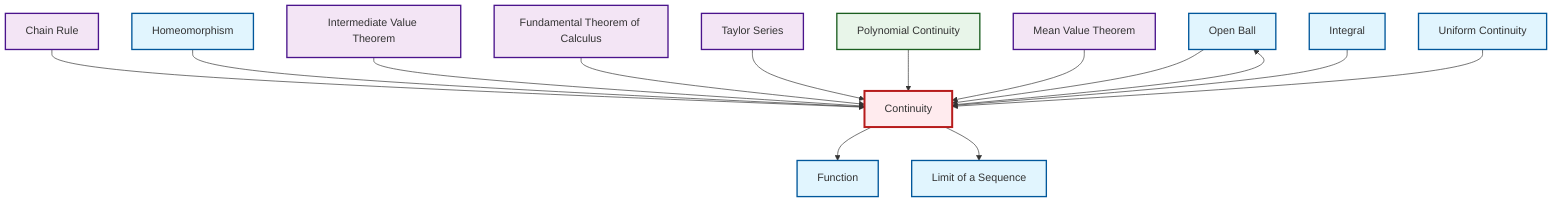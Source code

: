 graph TD
    classDef definition fill:#e1f5fe,stroke:#01579b,stroke-width:2px
    classDef theorem fill:#f3e5f5,stroke:#4a148c,stroke-width:2px
    classDef axiom fill:#fff3e0,stroke:#e65100,stroke-width:2px
    classDef example fill:#e8f5e9,stroke:#1b5e20,stroke-width:2px
    classDef current fill:#ffebee,stroke:#b71c1c,stroke-width:3px
    def-open-ball["Open Ball"]:::definition
    def-limit["Limit of a Sequence"]:::definition
    thm-taylor-series["Taylor Series"]:::theorem
    def-integral["Integral"]:::definition
    def-continuity["Continuity"]:::definition
    def-function["Function"]:::definition
    ex-polynomial-continuity["Polynomial Continuity"]:::example
    thm-mean-value["Mean Value Theorem"]:::theorem
    thm-intermediate-value["Intermediate Value Theorem"]:::theorem
    def-homeomorphism["Homeomorphism"]:::definition
    thm-chain-rule["Chain Rule"]:::theorem
    def-uniform-continuity["Uniform Continuity"]:::definition
    thm-fundamental-calculus["Fundamental Theorem of Calculus"]:::theorem
    thm-chain-rule --> def-continuity
    def-continuity --> def-function
    def-homeomorphism --> def-continuity
    thm-intermediate-value --> def-continuity
    thm-fundamental-calculus --> def-continuity
    thm-taylor-series --> def-continuity
    def-open-ball --> def-continuity
    ex-polynomial-continuity --> def-continuity
    thm-mean-value --> def-continuity
    def-continuity --> def-limit
    def-integral --> def-continuity
    def-uniform-continuity --> def-continuity
    def-continuity --> def-open-ball
    class def-continuity current